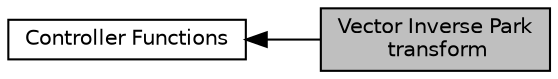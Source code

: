 digraph "Vector Inverse Park transform"
{
  edge [fontname="Helvetica",fontsize="10",labelfontname="Helvetica",labelfontsize="10"];
  node [fontname="Helvetica",fontsize="10",shape=box];
  rankdir=LR;
  Node2 [label="Controller Functions",height=0.2,width=0.4,color="black", fillcolor="white", style="filled",URL="$group__group_controller.html",tooltip=" "];
  Node1 [label="Vector Inverse Park\l transform",height=0.2,width=0.4,color="black", fillcolor="grey75", style="filled", fontcolor="black",tooltip=" "];
  Node2->Node1 [shape=plaintext, dir="back", style="solid"];
}
